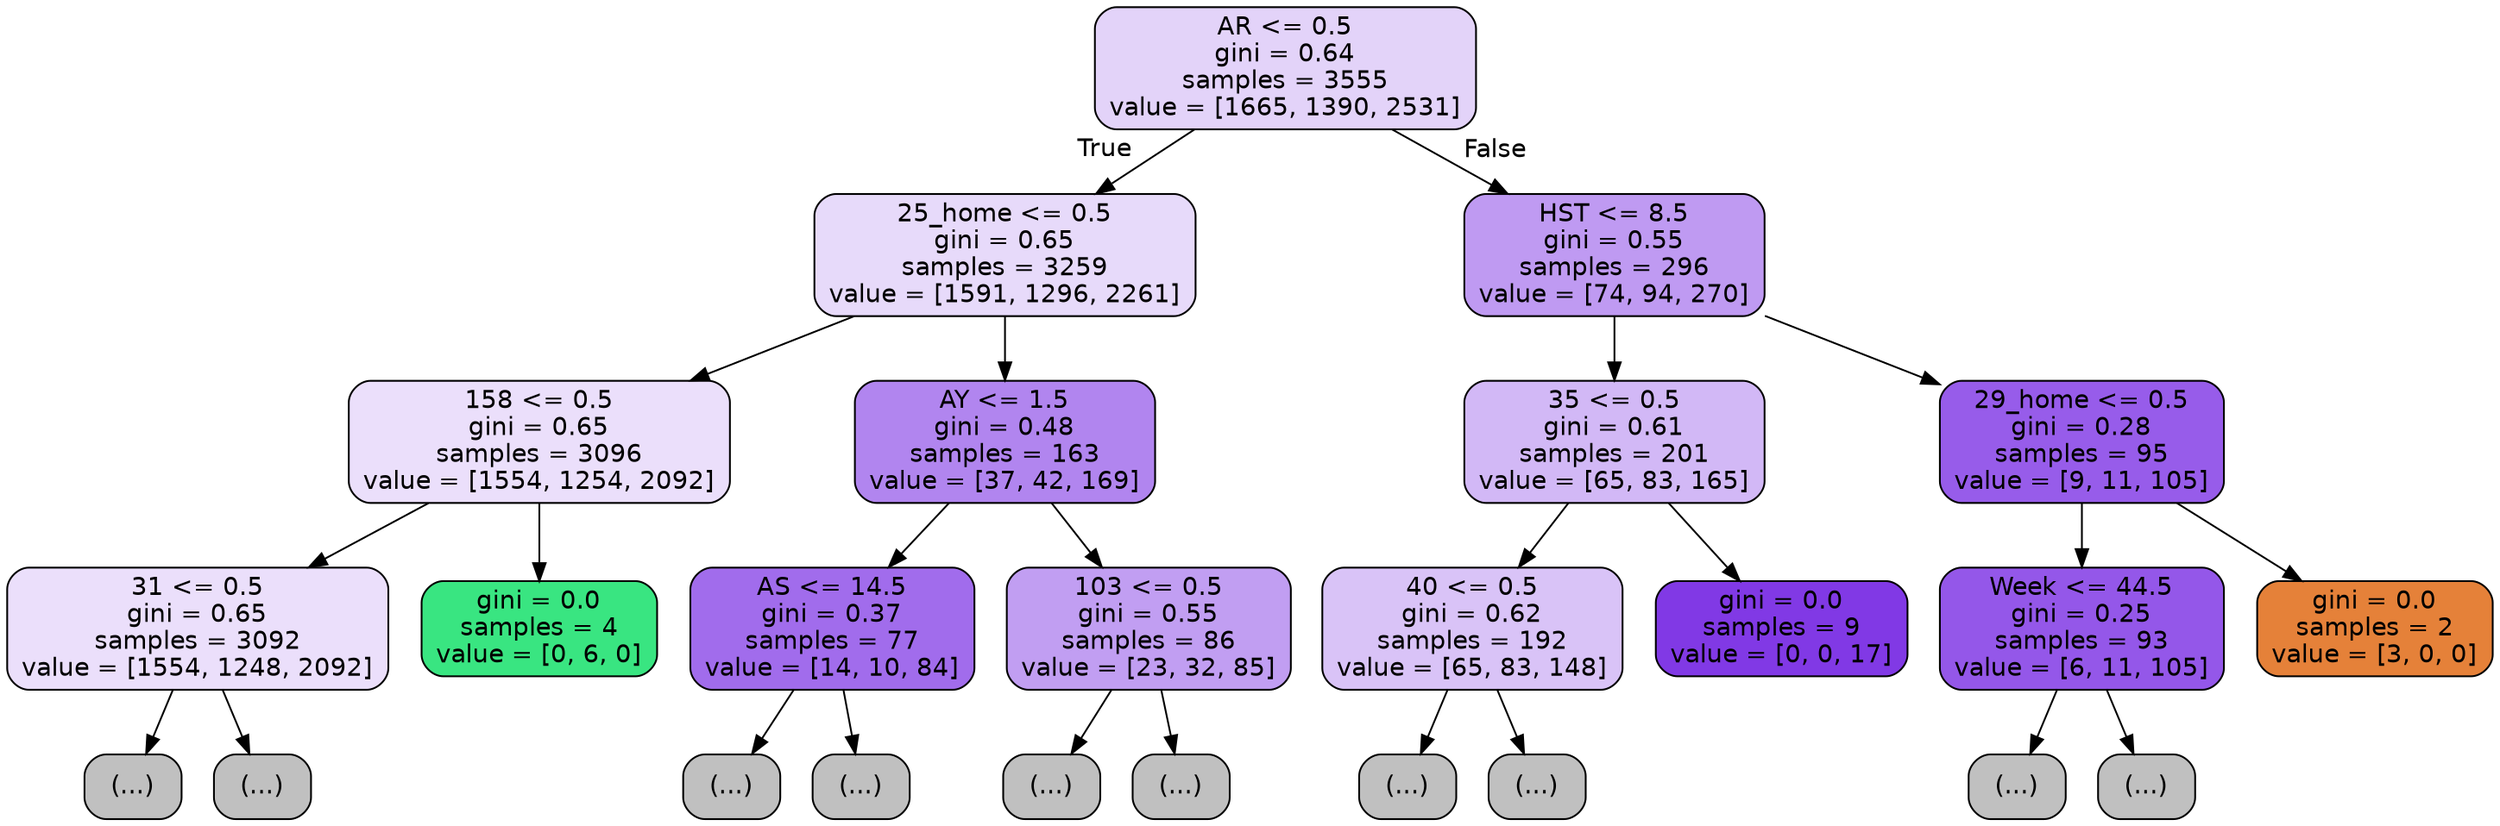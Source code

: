 digraph Tree {
node [shape=box, style="filled, rounded", color="black", fontname="helvetica"] ;
edge [fontname="helvetica"] ;
0 [label="AR <= 0.5\ngini = 0.64\nsamples = 3555\nvalue = [1665, 1390, 2531]", fillcolor="#e3d3f9"] ;
1 [label="25_home <= 0.5\ngini = 0.65\nsamples = 3259\nvalue = [1591, 1296, 2261]", fillcolor="#e7dafa"] ;
0 -> 1 [labeldistance=2.5, labelangle=45, headlabel="True"] ;
2 [label="158 <= 0.5\ngini = 0.65\nsamples = 3096\nvalue = [1554, 1254, 2092]", fillcolor="#ebdffb"] ;
1 -> 2 ;
3 [label="31 <= 0.5\ngini = 0.65\nsamples = 3092\nvalue = [1554, 1248, 2092]", fillcolor="#ebdffb"] ;
2 -> 3 ;
4 [label="(...)", fillcolor="#C0C0C0"] ;
3 -> 4 ;
3603 [label="(...)", fillcolor="#C0C0C0"] ;
3 -> 3603 ;
3634 [label="gini = 0.0\nsamples = 4\nvalue = [0, 6, 0]", fillcolor="#39e581"] ;
2 -> 3634 ;
3635 [label="AY <= 1.5\ngini = 0.48\nsamples = 163\nvalue = [37, 42, 169]", fillcolor="#b185ef"] ;
1 -> 3635 ;
3636 [label="AS <= 14.5\ngini = 0.37\nsamples = 77\nvalue = [14, 10, 84]", fillcolor="#a16cec"] ;
3635 -> 3636 ;
3637 [label="(...)", fillcolor="#C0C0C0"] ;
3636 -> 3637 ;
3686 [label="(...)", fillcolor="#C0C0C0"] ;
3636 -> 3686 ;
3695 [label="103 <= 0.5\ngini = 0.55\nsamples = 86\nvalue = [23, 32, 85]", fillcolor="#c19ef2"] ;
3635 -> 3695 ;
3696 [label="(...)", fillcolor="#C0C0C0"] ;
3695 -> 3696 ;
3811 [label="(...)", fillcolor="#C0C0C0"] ;
3695 -> 3811 ;
3812 [label="HST <= 8.5\ngini = 0.55\nsamples = 296\nvalue = [74, 94, 270]", fillcolor="#bf9af2"] ;
0 -> 3812 [labeldistance=2.5, labelangle=-45, headlabel="False"] ;
3813 [label="35 <= 0.5\ngini = 0.61\nsamples = 201\nvalue = [65, 83, 165]", fillcolor="#d2b8f6"] ;
3812 -> 3813 ;
3814 [label="40 <= 0.5\ngini = 0.62\nsamples = 192\nvalue = [65, 83, 148]", fillcolor="#d9c3f7"] ;
3813 -> 3814 ;
3815 [label="(...)", fillcolor="#C0C0C0"] ;
3814 -> 3815 ;
4034 [label="(...)", fillcolor="#C0C0C0"] ;
3814 -> 4034 ;
4041 [label="gini = 0.0\nsamples = 9\nvalue = [0, 0, 17]", fillcolor="#8139e5"] ;
3813 -> 4041 ;
4042 [label="29_home <= 0.5\ngini = 0.28\nsamples = 95\nvalue = [9, 11, 105]", fillcolor="#975cea"] ;
3812 -> 4042 ;
4043 [label="Week <= 44.5\ngini = 0.25\nsamples = 93\nvalue = [6, 11, 105]", fillcolor="#9457e9"] ;
4042 -> 4043 ;
4044 [label="(...)", fillcolor="#C0C0C0"] ;
4043 -> 4044 ;
4091 [label="(...)", fillcolor="#C0C0C0"] ;
4043 -> 4091 ;
4110 [label="gini = 0.0\nsamples = 2\nvalue = [3, 0, 0]", fillcolor="#e58139"] ;
4042 -> 4110 ;
}